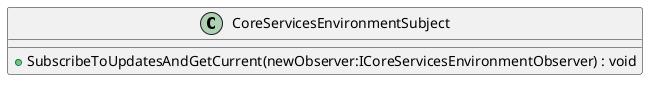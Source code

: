 @startuml
class CoreServicesEnvironmentSubject {
    + SubscribeToUpdatesAndGetCurrent(newObserver:ICoreServicesEnvironmentObserver) : void
}
@enduml
